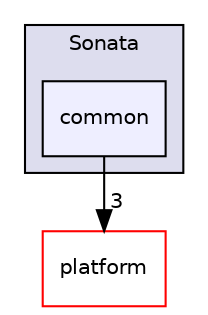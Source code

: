 digraph "bioexplorer/backend/plugins/Sonata/common" {
  compound=true
  node [ fontsize="10", fontname="Helvetica"];
  edge [ labelfontsize="10", labelfontname="Helvetica"];
  subgraph clusterdir_708f202f5c67cf0588d273d79cc707c8 {
    graph [ bgcolor="#ddddee", pencolor="black", label="Sonata" fontname="Helvetica", fontsize="10", URL="dir_708f202f5c67cf0588d273d79cc707c8.html"]
  dir_26ddc90037ea0f279e3316cb1bad6b6d [shape=box, label="common", style="filled", fillcolor="#eeeeff", pencolor="black", URL="dir_26ddc90037ea0f279e3316cb1bad6b6d.html"];
  }
  dir_c5a52a81292cf9a5167198f4f346d6d9 [shape=box label="platform" fillcolor="white" style="filled" color="red" URL="dir_c5a52a81292cf9a5167198f4f346d6d9.html"];
  dir_26ddc90037ea0f279e3316cb1bad6b6d->dir_c5a52a81292cf9a5167198f4f346d6d9 [headlabel="3", labeldistance=1.5 headhref="dir_000100_000059.html"];
}
